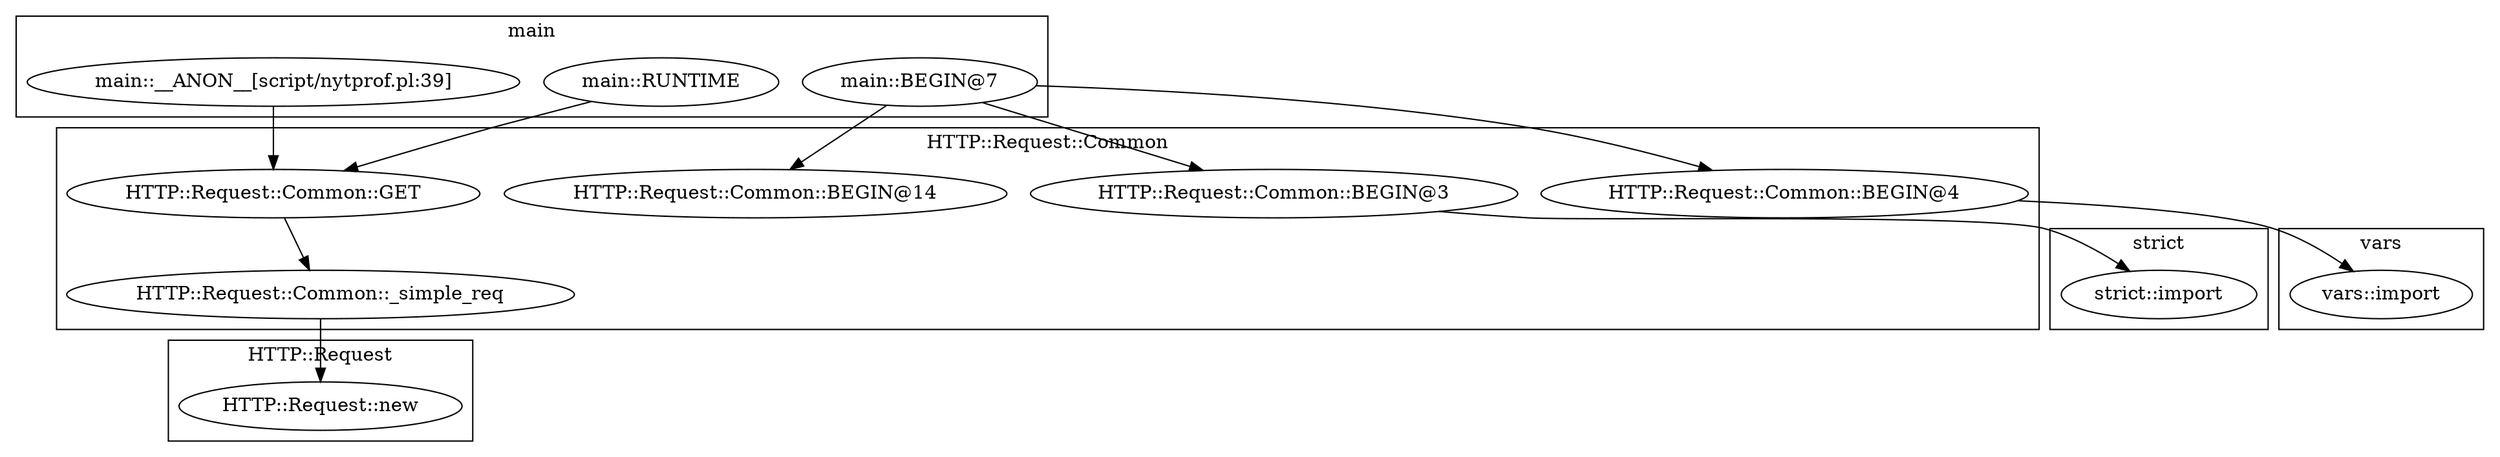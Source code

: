 digraph {
graph [overlap=false]
subgraph cluster_HTTP_Request {
	label="HTTP::Request";
	"HTTP::Request::new";
}
subgraph cluster_HTTP_Request_Common {
	label="HTTP::Request::Common";
	"HTTP::Request::Common::BEGIN@3";
	"HTTP::Request::Common::BEGIN@4";
	"HTTP::Request::Common::BEGIN@14";
	"HTTP::Request::Common::_simple_req";
	"HTTP::Request::Common::GET";
}
subgraph cluster_main {
	label="main";
	"main::BEGIN@7";
	"main::RUNTIME";
	"main::__ANON__[script/nytprof.pl:39]";
}
subgraph cluster_vars {
	label="vars";
	"vars::import";
}
subgraph cluster_strict {
	label="strict";
	"strict::import";
}
"main::BEGIN@7" -> "HTTP::Request::Common::BEGIN@3";
"HTTP::Request::Common::BEGIN@3" -> "strict::import";
"main::BEGIN@7" -> "HTTP::Request::Common::BEGIN@14";
"HTTP::Request::Common::BEGIN@4" -> "vars::import";
"HTTP::Request::Common::GET" -> "HTTP::Request::Common::_simple_req";
"main::BEGIN@7" -> "HTTP::Request::Common::BEGIN@4";
"HTTP::Request::Common::_simple_req" -> "HTTP::Request::new";
"main::RUNTIME" -> "HTTP::Request::Common::GET";
"main::__ANON__[script/nytprof.pl:39]" -> "HTTP::Request::Common::GET";
}
